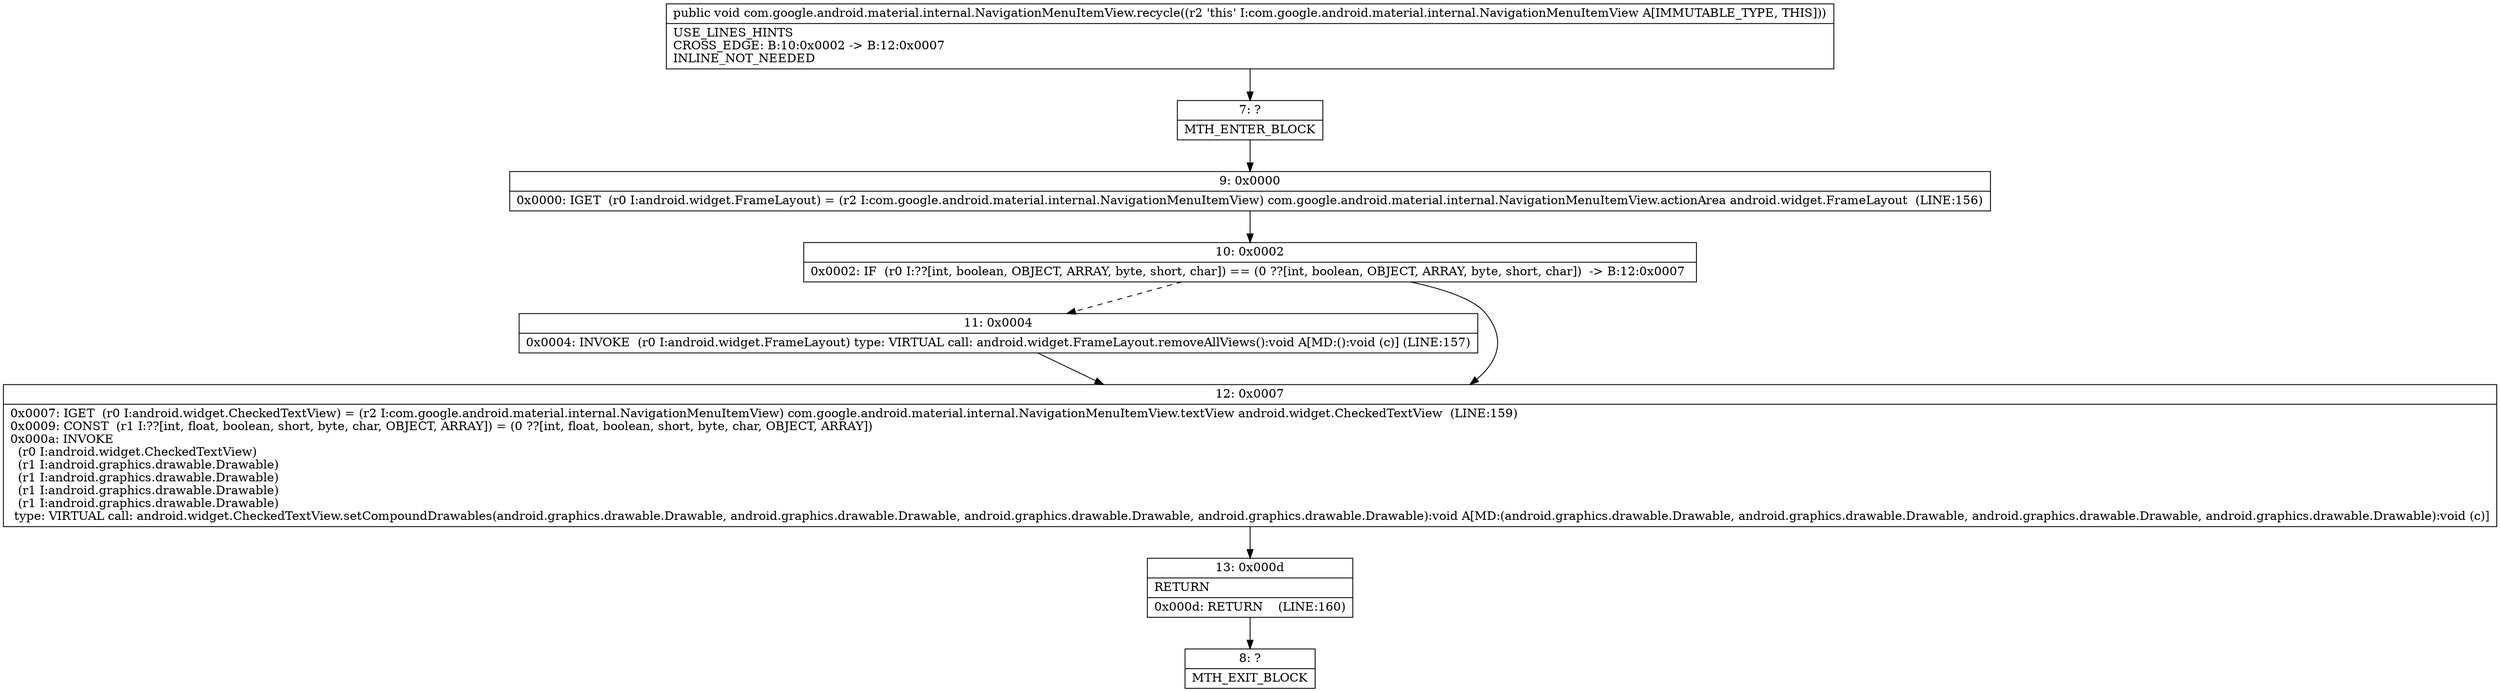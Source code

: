 digraph "CFG forcom.google.android.material.internal.NavigationMenuItemView.recycle()V" {
Node_7 [shape=record,label="{7\:\ ?|MTH_ENTER_BLOCK\l}"];
Node_9 [shape=record,label="{9\:\ 0x0000|0x0000: IGET  (r0 I:android.widget.FrameLayout) = (r2 I:com.google.android.material.internal.NavigationMenuItemView) com.google.android.material.internal.NavigationMenuItemView.actionArea android.widget.FrameLayout  (LINE:156)\l}"];
Node_10 [shape=record,label="{10\:\ 0x0002|0x0002: IF  (r0 I:??[int, boolean, OBJECT, ARRAY, byte, short, char]) == (0 ??[int, boolean, OBJECT, ARRAY, byte, short, char])  \-\> B:12:0x0007 \l}"];
Node_11 [shape=record,label="{11\:\ 0x0004|0x0004: INVOKE  (r0 I:android.widget.FrameLayout) type: VIRTUAL call: android.widget.FrameLayout.removeAllViews():void A[MD:():void (c)] (LINE:157)\l}"];
Node_12 [shape=record,label="{12\:\ 0x0007|0x0007: IGET  (r0 I:android.widget.CheckedTextView) = (r2 I:com.google.android.material.internal.NavigationMenuItemView) com.google.android.material.internal.NavigationMenuItemView.textView android.widget.CheckedTextView  (LINE:159)\l0x0009: CONST  (r1 I:??[int, float, boolean, short, byte, char, OBJECT, ARRAY]) = (0 ??[int, float, boolean, short, byte, char, OBJECT, ARRAY]) \l0x000a: INVOKE  \l  (r0 I:android.widget.CheckedTextView)\l  (r1 I:android.graphics.drawable.Drawable)\l  (r1 I:android.graphics.drawable.Drawable)\l  (r1 I:android.graphics.drawable.Drawable)\l  (r1 I:android.graphics.drawable.Drawable)\l type: VIRTUAL call: android.widget.CheckedTextView.setCompoundDrawables(android.graphics.drawable.Drawable, android.graphics.drawable.Drawable, android.graphics.drawable.Drawable, android.graphics.drawable.Drawable):void A[MD:(android.graphics.drawable.Drawable, android.graphics.drawable.Drawable, android.graphics.drawable.Drawable, android.graphics.drawable.Drawable):void (c)]\l}"];
Node_13 [shape=record,label="{13\:\ 0x000d|RETURN\l|0x000d: RETURN    (LINE:160)\l}"];
Node_8 [shape=record,label="{8\:\ ?|MTH_EXIT_BLOCK\l}"];
MethodNode[shape=record,label="{public void com.google.android.material.internal.NavigationMenuItemView.recycle((r2 'this' I:com.google.android.material.internal.NavigationMenuItemView A[IMMUTABLE_TYPE, THIS]))  | USE_LINES_HINTS\lCROSS_EDGE: B:10:0x0002 \-\> B:12:0x0007\lINLINE_NOT_NEEDED\l}"];
MethodNode -> Node_7;Node_7 -> Node_9;
Node_9 -> Node_10;
Node_10 -> Node_11[style=dashed];
Node_10 -> Node_12;
Node_11 -> Node_12;
Node_12 -> Node_13;
Node_13 -> Node_8;
}

